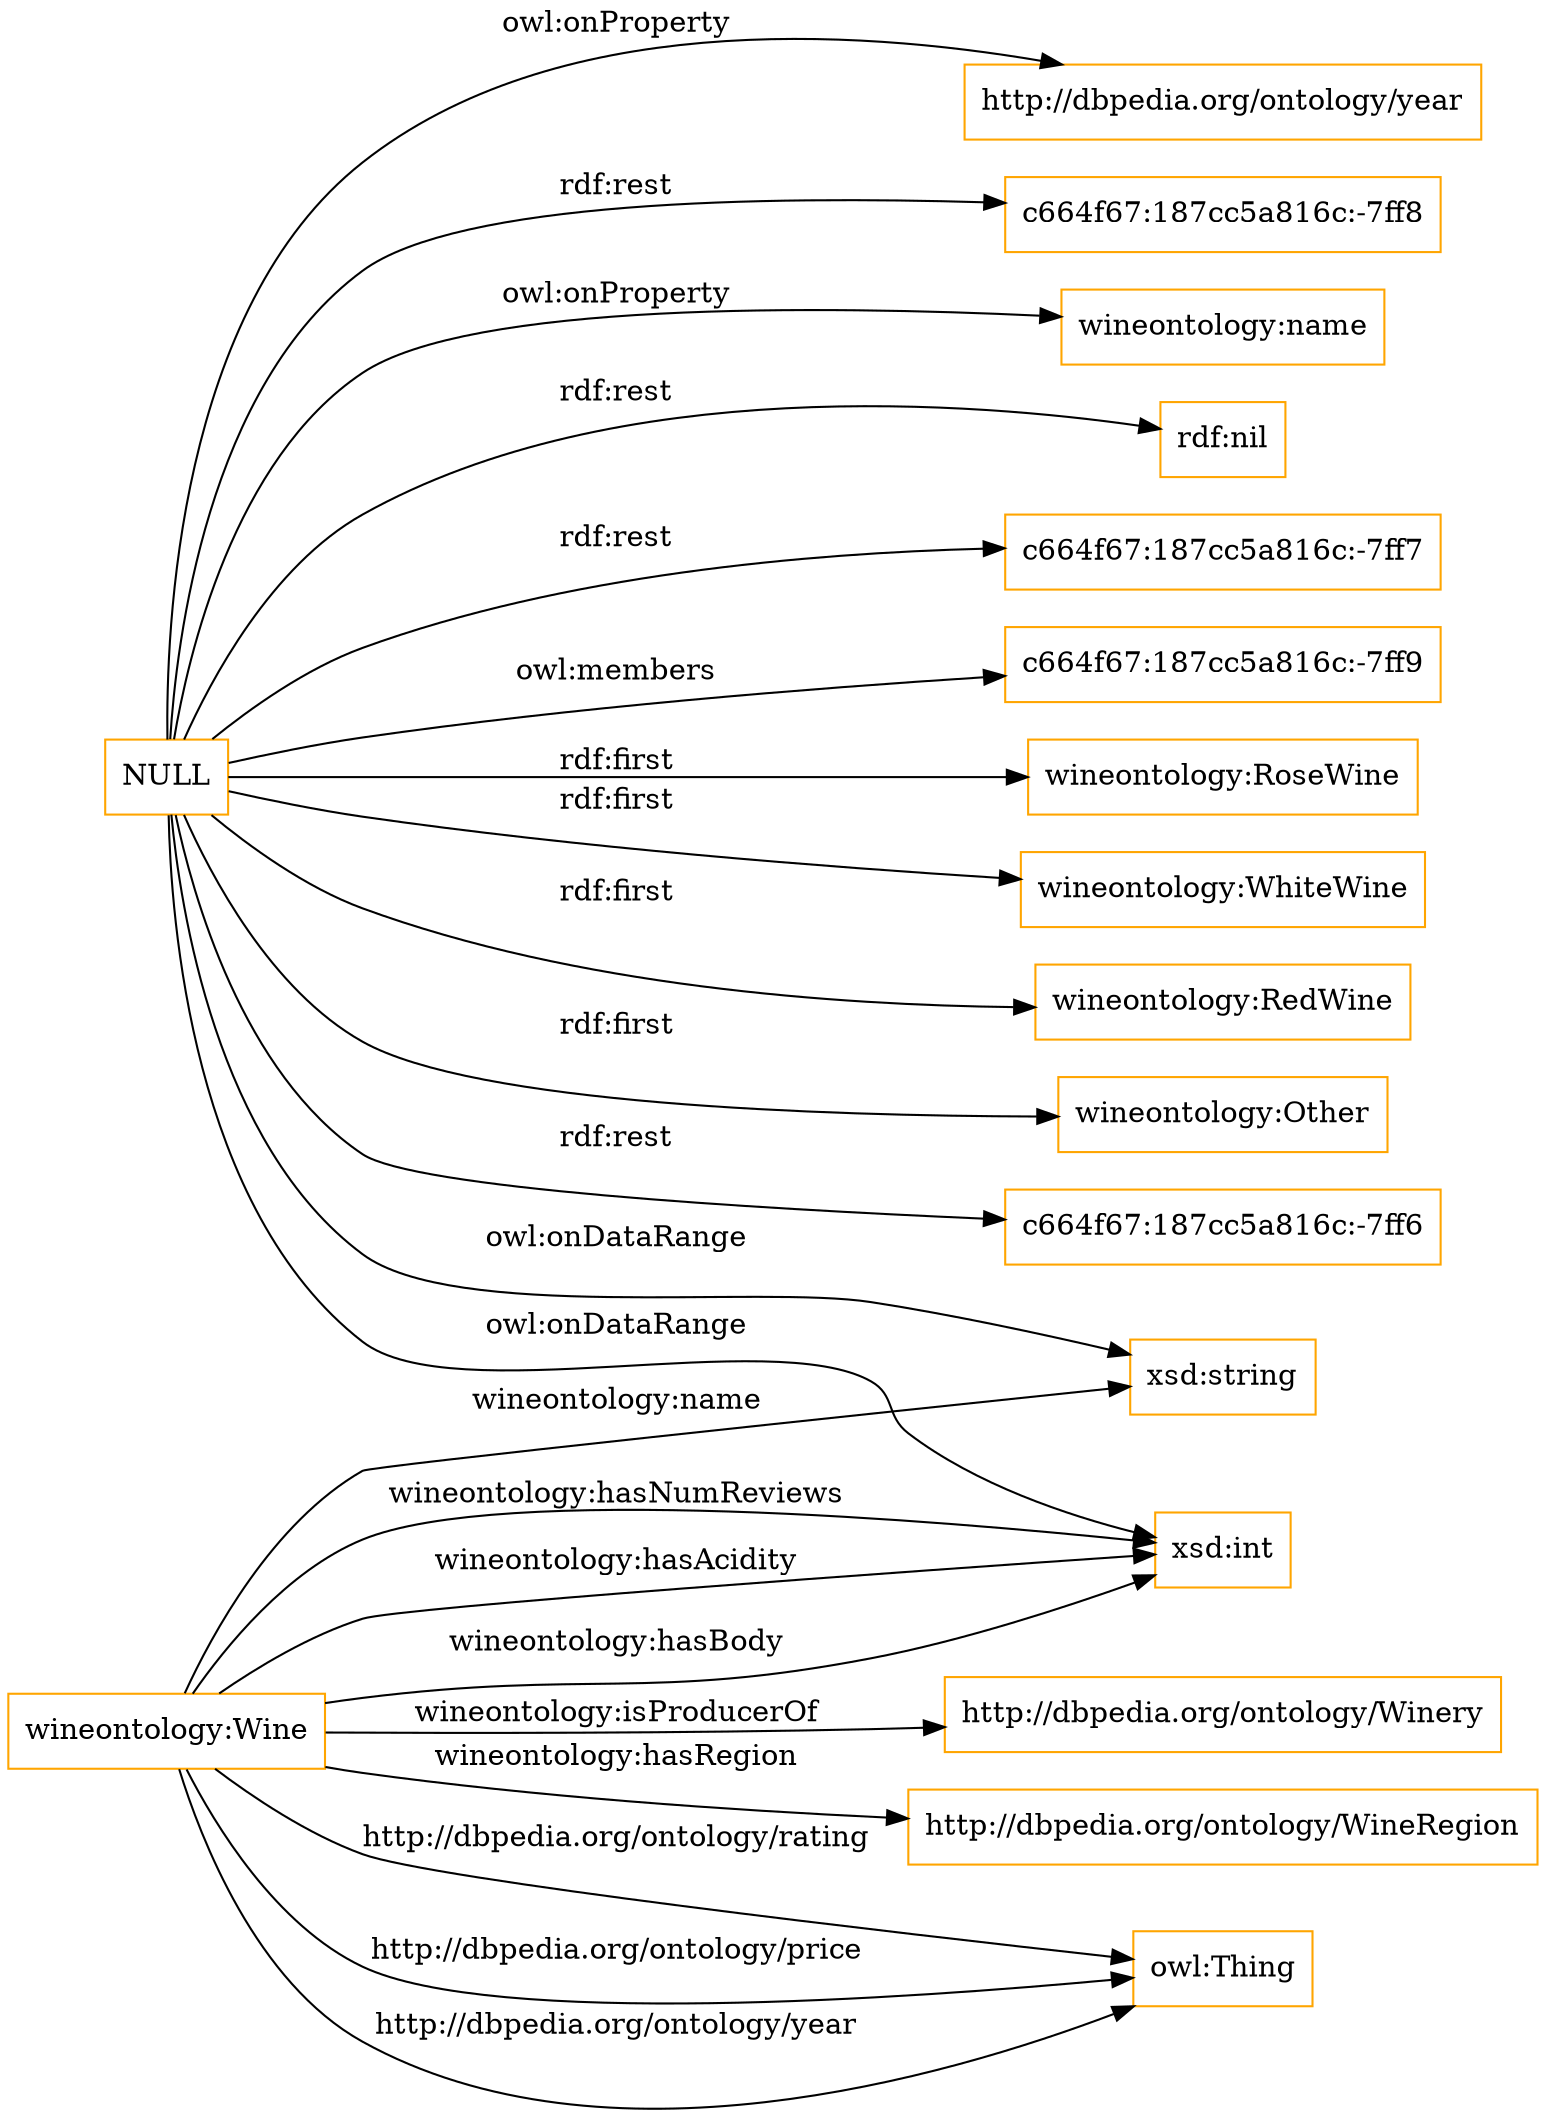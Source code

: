 digraph ar2dtool_diagram { 
rankdir=LR;
size="1501"
node [shape = rectangle, color="orange"]; "wineontology:RoseWine" "wineontology:Wine" "wineontology:WhiteWine" "wineontology:RedWine" "http://dbpedia.org/ontology/Winery" "http://dbpedia.org/ontology/WineRegion" "wineontology:Other" ; /*classes style*/
	"NULL" -> "wineontology:WhiteWine" [ label = "rdf:first" ];
	"NULL" -> "c664f67:187cc5a816c:-7ff6" [ label = "rdf:rest" ];
	"NULL" -> "http://dbpedia.org/ontology/year" [ label = "owl:onProperty" ];
	"NULL" -> "c664f67:187cc5a816c:-7ff8" [ label = "rdf:rest" ];
	"NULL" -> "wineontology:name" [ label = "owl:onProperty" ];
	"NULL" -> "rdf:nil" [ label = "rdf:rest" ];
	"NULL" -> "wineontology:RedWine" [ label = "rdf:first" ];
	"NULL" -> "c664f67:187cc5a816c:-7ff7" [ label = "rdf:rest" ];
	"NULL" -> "xsd:string" [ label = "owl:onDataRange" ];
	"NULL" -> "wineontology:Other" [ label = "rdf:first" ];
	"NULL" -> "xsd:int" [ label = "owl:onDataRange" ];
	"NULL" -> "c664f67:187cc5a816c:-7ff9" [ label = "owl:members" ];
	"NULL" -> "wineontology:RoseWine" [ label = "rdf:first" ];
	"wineontology:Wine" -> "http://dbpedia.org/ontology/WineRegion" [ label = "wineontology:hasRegion" ];
	"wineontology:Wine" -> "xsd:int" [ label = "wineontology:hasAcidity" ];
	"wineontology:Wine" -> "xsd:int" [ label = "wineontology:hasBody" ];
	"wineontology:Wine" -> "http://dbpedia.org/ontology/Winery" [ label = "wineontology:isProducerOf" ];
	"wineontology:Wine" -> "xsd:int" [ label = "wineontology:hasNumReviews" ];
	"wineontology:Wine" -> "owl:Thing" [ label = "http://dbpedia.org/ontology/price" ];
	"wineontology:Wine" -> "owl:Thing" [ label = "http://dbpedia.org/ontology/year" ];
	"wineontology:Wine" -> "owl:Thing" [ label = "http://dbpedia.org/ontology/rating" ];
	"wineontology:Wine" -> "xsd:string" [ label = "wineontology:name" ];

}
